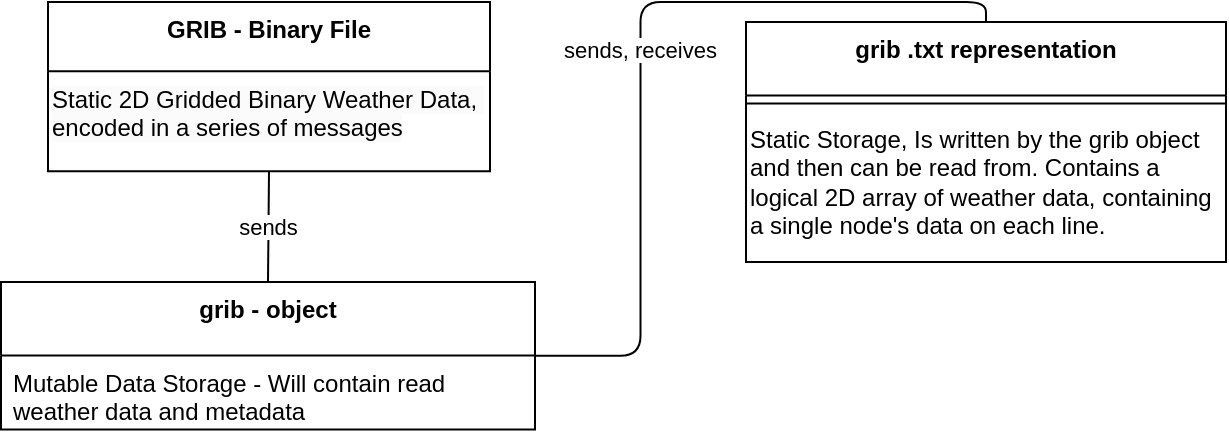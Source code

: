 <mxfile version="26.1.1">
  <diagram name="Page-1" id="DfpHcHUCtiUBgycpwAE6">
    <mxGraphModel dx="1290" dy="522" grid="1" gridSize="10" guides="1" tooltips="1" connect="1" arrows="1" fold="1" page="1" pageScale="1" pageWidth="827" pageHeight="1169" math="0" shadow="0">
      <root>
        <mxCell id="0" />
        <mxCell id="1" parent="0" />
        <mxCell id="2" value="GRIB - Binary File" style="swimlane;fontStyle=1;align=center;verticalAlign=top;childLayout=stackLayout;horizontal=1;startSize=34.667;horizontalStack=0;resizeParent=1;resizeParentMax=0;resizeLast=0;collapsible=0;marginBottom=0;" parent="1" vertex="1">
          <mxGeometry x="31" y="30" width="221" height="84.667" as="geometry" />
        </mxCell>
        <mxCell id="McZe8XlIy87AmWT93wvx-28" value="&lt;span style=&quot;color: rgb(0, 0, 0); font-family: Helvetica; font-size: 12px; font-style: normal; font-variant-ligatures: normal; font-variant-caps: normal; font-weight: 400; letter-spacing: normal; orphans: 2; text-align: left; text-indent: 0px; text-transform: none; widows: 2; word-spacing: 0px; -webkit-text-stroke-width: 0px; white-space: nowrap; background-color: rgb(251, 251, 251); text-decoration-thickness: initial; text-decoration-style: initial; text-decoration-color: initial; float: none; display: inline !important;&quot;&gt;Static 2D Gridded Binary Weather Data,&amp;nbsp;&lt;/span&gt;&lt;br style=&quot;forced-color-adjust: none; padding: 0px; margin: 0px; color: rgb(0, 0, 0); font-family: Helvetica; font-size: 12px; font-style: normal; font-variant-ligatures: normal; font-variant-caps: normal; font-weight: 400; letter-spacing: normal; orphans: 2; text-align: left; text-indent: 0px; text-transform: none; widows: 2; word-spacing: 0px; -webkit-text-stroke-width: 0px; white-space: nowrap; background-color: rgb(251, 251, 251); text-decoration-thickness: initial; text-decoration-style: initial; text-decoration-color: initial;&quot;&gt;&lt;span style=&quot;color: rgb(0, 0, 0); font-family: Helvetica; font-size: 12px; font-style: normal; font-variant-ligatures: normal; font-variant-caps: normal; font-weight: 400; letter-spacing: normal; orphans: 2; text-align: left; text-indent: 0px; text-transform: none; widows: 2; word-spacing: 0px; -webkit-text-stroke-width: 0px; white-space: nowrap; background-color: rgb(251, 251, 251); text-decoration-thickness: initial; text-decoration-style: initial; text-decoration-color: initial; float: none; display: inline !important;&quot;&gt;encoded in a series of messages&lt;/span&gt;" style="text;whiteSpace=wrap;html=1;" vertex="1" parent="2">
          <mxGeometry y="34.667" width="221" height="50" as="geometry" />
        </mxCell>
        <mxCell id="9" value="grib - object" style="swimlane;fontStyle=1;align=center;verticalAlign=top;childLayout=stackLayout;horizontal=1;startSize=36.8;horizontalStack=0;resizeParent=1;resizeParentMax=0;resizeLast=0;collapsible=0;marginBottom=0;" parent="1" vertex="1">
          <mxGeometry x="7.5" y="170" width="267" height="73.8" as="geometry" />
        </mxCell>
        <mxCell id="14" value="Mutable Data Storage - Will contain read &#xa;weather data and metadata" style="text;strokeColor=none;fillColor=none;align=left;verticalAlign=top;spacingLeft=4;spacingRight=4;overflow=hidden;rotatable=0;points=[[0,0.5],[1,0.5]];portConstraint=eastwest;" parent="9" vertex="1">
          <mxGeometry y="36.8" width="267" height="37" as="geometry" />
        </mxCell>
        <mxCell id="15" value="grib .txt representation" style="swimlane;fontStyle=1;align=center;verticalAlign=top;childLayout=stackLayout;horizontal=1;startSize=36.8;horizontalStack=0;resizeParent=1;resizeParentMax=0;resizeLast=0;collapsible=0;marginBottom=0;" parent="1" vertex="1">
          <mxGeometry x="380" y="40" width="240" height="120" as="geometry" />
        </mxCell>
        <mxCell id="18" style="line;strokeWidth=1;fillColor=none;align=left;verticalAlign=middle;spacingTop=-1;spacingLeft=3;spacingRight=3;rotatable=0;labelPosition=right;points=[];portConstraint=eastwest;strokeColor=inherit;" parent="15" vertex="1">
          <mxGeometry y="36.8" width="240" height="8" as="geometry" />
        </mxCell>
        <mxCell id="McZe8XlIy87AmWT93wvx-29" value="&lt;span style=&quot;text-wrap-mode: nowrap;&quot;&gt;Static Storage, Is written by the grib object&lt;/span&gt;&lt;div&gt;&lt;span style=&quot;text-wrap-mode: nowrap;&quot;&gt;and then can be read from. Contains a&lt;/span&gt;&lt;/div&gt;&lt;div&gt;&lt;span style=&quot;text-wrap-mode: nowrap;&quot;&gt;logical 2D array of weather data, containing&lt;/span&gt;&lt;/div&gt;&lt;div&gt;&lt;span style=&quot;text-wrap-mode: nowrap;&quot;&gt;a single node&#39;s data on each line.&lt;/span&gt;&lt;/div&gt;" style="text;whiteSpace=wrap;html=1;" vertex="1" parent="15">
          <mxGeometry y="44.8" width="240" height="75.2" as="geometry" />
        </mxCell>
        <mxCell id="25" value="sends" style="curved=1;startArrow=none;endArrow=none;exitX=0.5;exitY=1;entryX=0.5;entryY=0;" parent="1" source="2" target="9" edge="1">
          <mxGeometry relative="1" as="geometry">
            <Array as="points" />
          </mxGeometry>
        </mxCell>
        <mxCell id="26" value="sends, receives" style="startArrow=none;endArrow=none;exitX=1;exitY=0.5;entryX=0.5;entryY=0;exitDx=0;exitDy=0;edgeStyle=orthogonalEdgeStyle;" parent="1" source="9" target="15" edge="1">
          <mxGeometry relative="1" as="geometry" />
        </mxCell>
      </root>
    </mxGraphModel>
  </diagram>
</mxfile>
